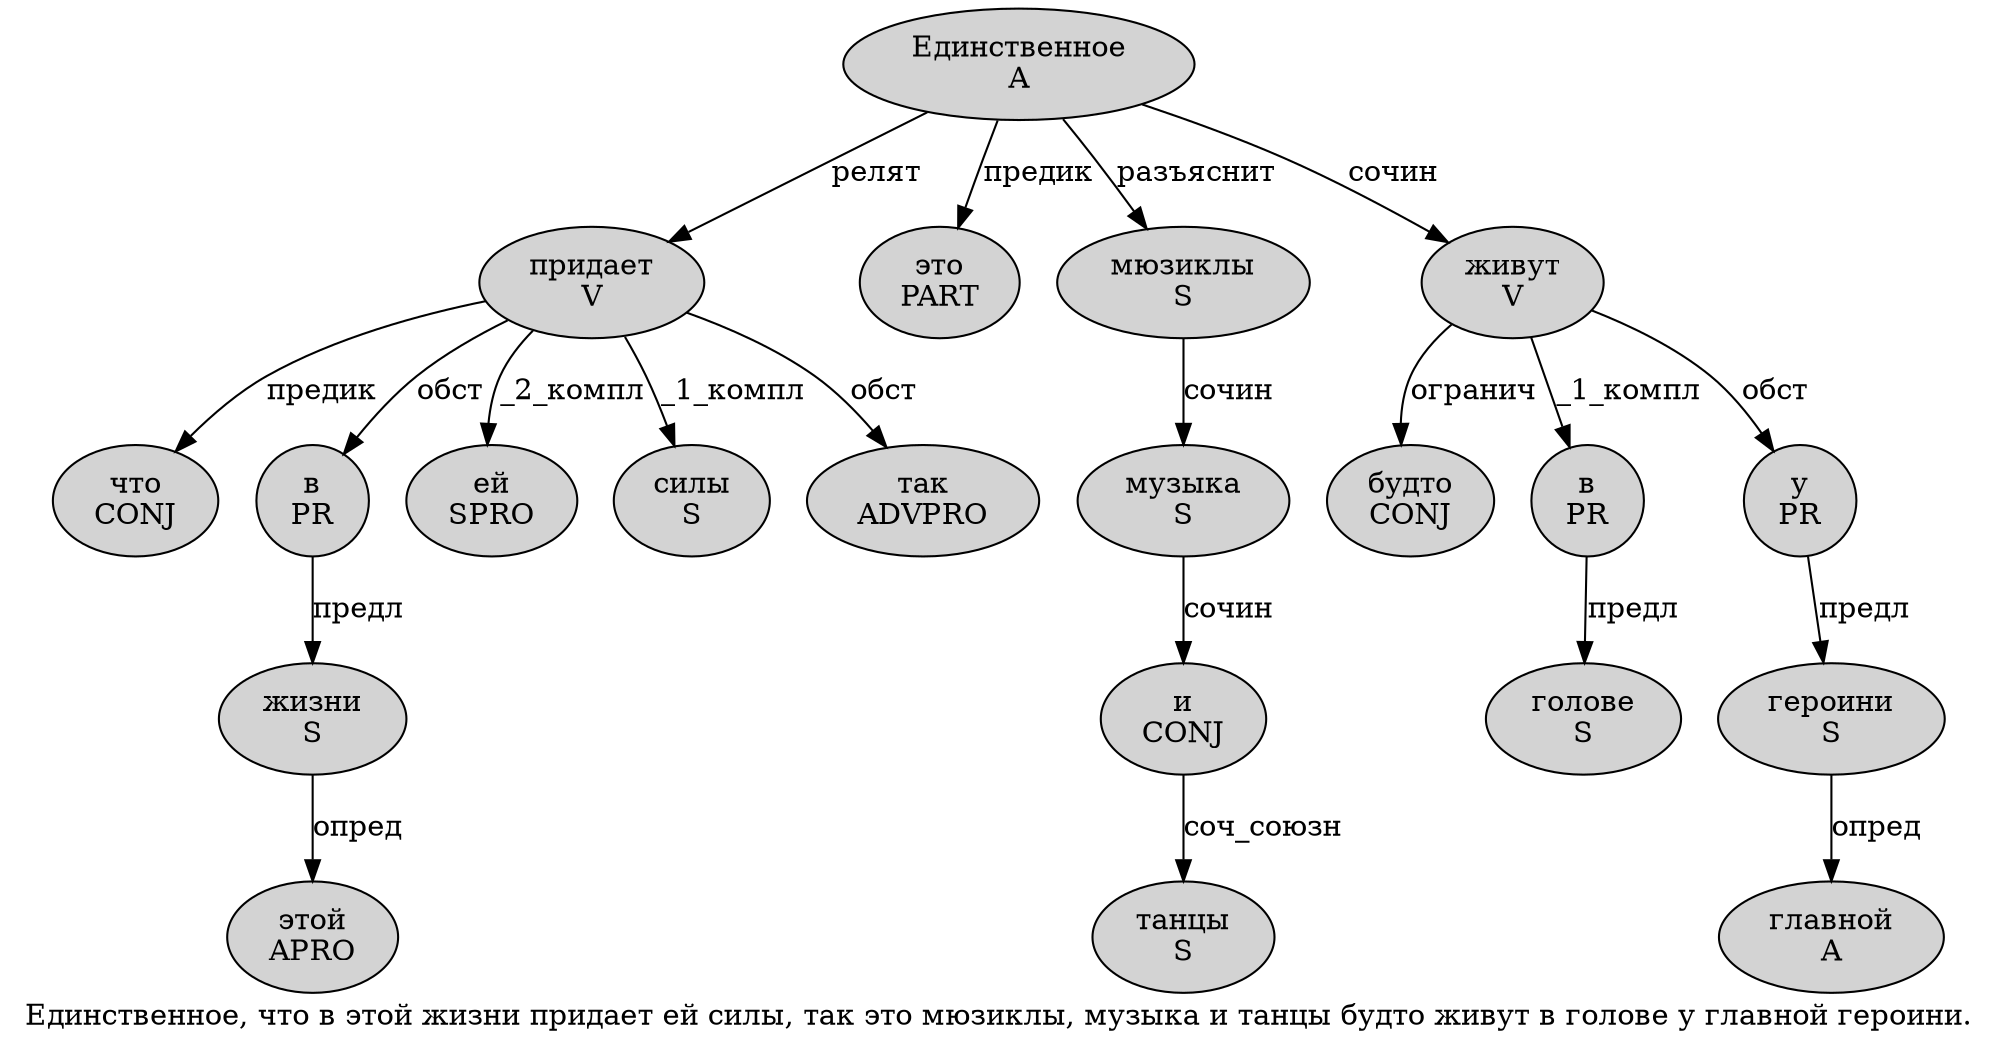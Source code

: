 digraph SENTENCE_1128 {
	graph [label="Единственное, что в этой жизни придает ей силы, так это мюзиклы, музыка и танцы будто живут в голове у главной героини."]
	node [style=filled]
		0 [label="Единственное
A" color="" fillcolor=lightgray penwidth=1 shape=ellipse]
		2 [label="что
CONJ" color="" fillcolor=lightgray penwidth=1 shape=ellipse]
		3 [label="в
PR" color="" fillcolor=lightgray penwidth=1 shape=ellipse]
		4 [label="этой
APRO" color="" fillcolor=lightgray penwidth=1 shape=ellipse]
		5 [label="жизни
S" color="" fillcolor=lightgray penwidth=1 shape=ellipse]
		6 [label="придает
V" color="" fillcolor=lightgray penwidth=1 shape=ellipse]
		7 [label="ей
SPRO" color="" fillcolor=lightgray penwidth=1 shape=ellipse]
		8 [label="силы
S" color="" fillcolor=lightgray penwidth=1 shape=ellipse]
		10 [label="так
ADVPRO" color="" fillcolor=lightgray penwidth=1 shape=ellipse]
		11 [label="это
PART" color="" fillcolor=lightgray penwidth=1 shape=ellipse]
		12 [label="мюзиклы
S" color="" fillcolor=lightgray penwidth=1 shape=ellipse]
		14 [label="музыка
S" color="" fillcolor=lightgray penwidth=1 shape=ellipse]
		15 [label="и
CONJ" color="" fillcolor=lightgray penwidth=1 shape=ellipse]
		16 [label="танцы
S" color="" fillcolor=lightgray penwidth=1 shape=ellipse]
		17 [label="будто
CONJ" color="" fillcolor=lightgray penwidth=1 shape=ellipse]
		18 [label="живут
V" color="" fillcolor=lightgray penwidth=1 shape=ellipse]
		19 [label="в
PR" color="" fillcolor=lightgray penwidth=1 shape=ellipse]
		20 [label="голове
S" color="" fillcolor=lightgray penwidth=1 shape=ellipse]
		21 [label="у
PR" color="" fillcolor=lightgray penwidth=1 shape=ellipse]
		22 [label="главной
A" color="" fillcolor=lightgray penwidth=1 shape=ellipse]
		23 [label="героини
S" color="" fillcolor=lightgray penwidth=1 shape=ellipse]
			23 -> 22 [label="опред"]
			6 -> 2 [label="предик"]
			6 -> 3 [label="обст"]
			6 -> 7 [label="_2_компл"]
			6 -> 8 [label="_1_компл"]
			6 -> 10 [label="обст"]
			5 -> 4 [label="опред"]
			14 -> 15 [label="сочин"]
			19 -> 20 [label="предл"]
			3 -> 5 [label="предл"]
			0 -> 6 [label="релят"]
			0 -> 11 [label="предик"]
			0 -> 12 [label="разъяснит"]
			0 -> 18 [label="сочин"]
			12 -> 14 [label="сочин"]
			21 -> 23 [label="предл"]
			15 -> 16 [label="соч_союзн"]
			18 -> 17 [label="огранич"]
			18 -> 19 [label="_1_компл"]
			18 -> 21 [label="обст"]
}